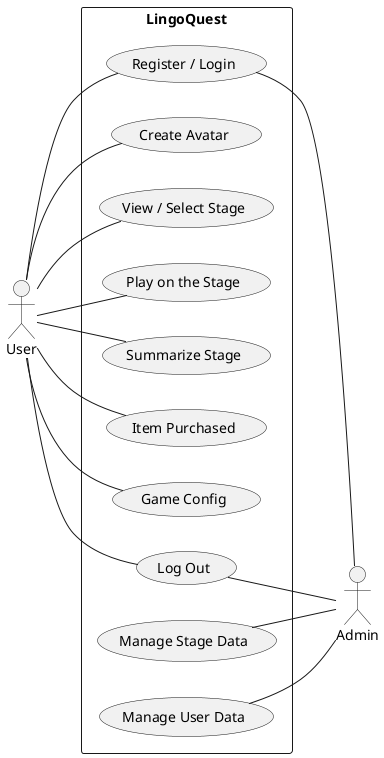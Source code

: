 @startuml LingoQuest_UseCase
left to right direction
skinparam packageStyle rectangle

actor User as u
actor Admin as a

rectangle LingoQuest {
	u -- (Register / Login)
	u -- (Create Avatar)
	u -- (View / Select Stage)
	u -- (Play on the Stage)
	u -- (Summarize Stage)
	u -- (Item Purchased) 
	u -- (Game Config)
	u -- (Log Out) 
	(Register / Login) -- a
	(Manage Stage Data) -- a
	(Manage User Data) -- a 
	(Log Out) -- a
}

@enduml
